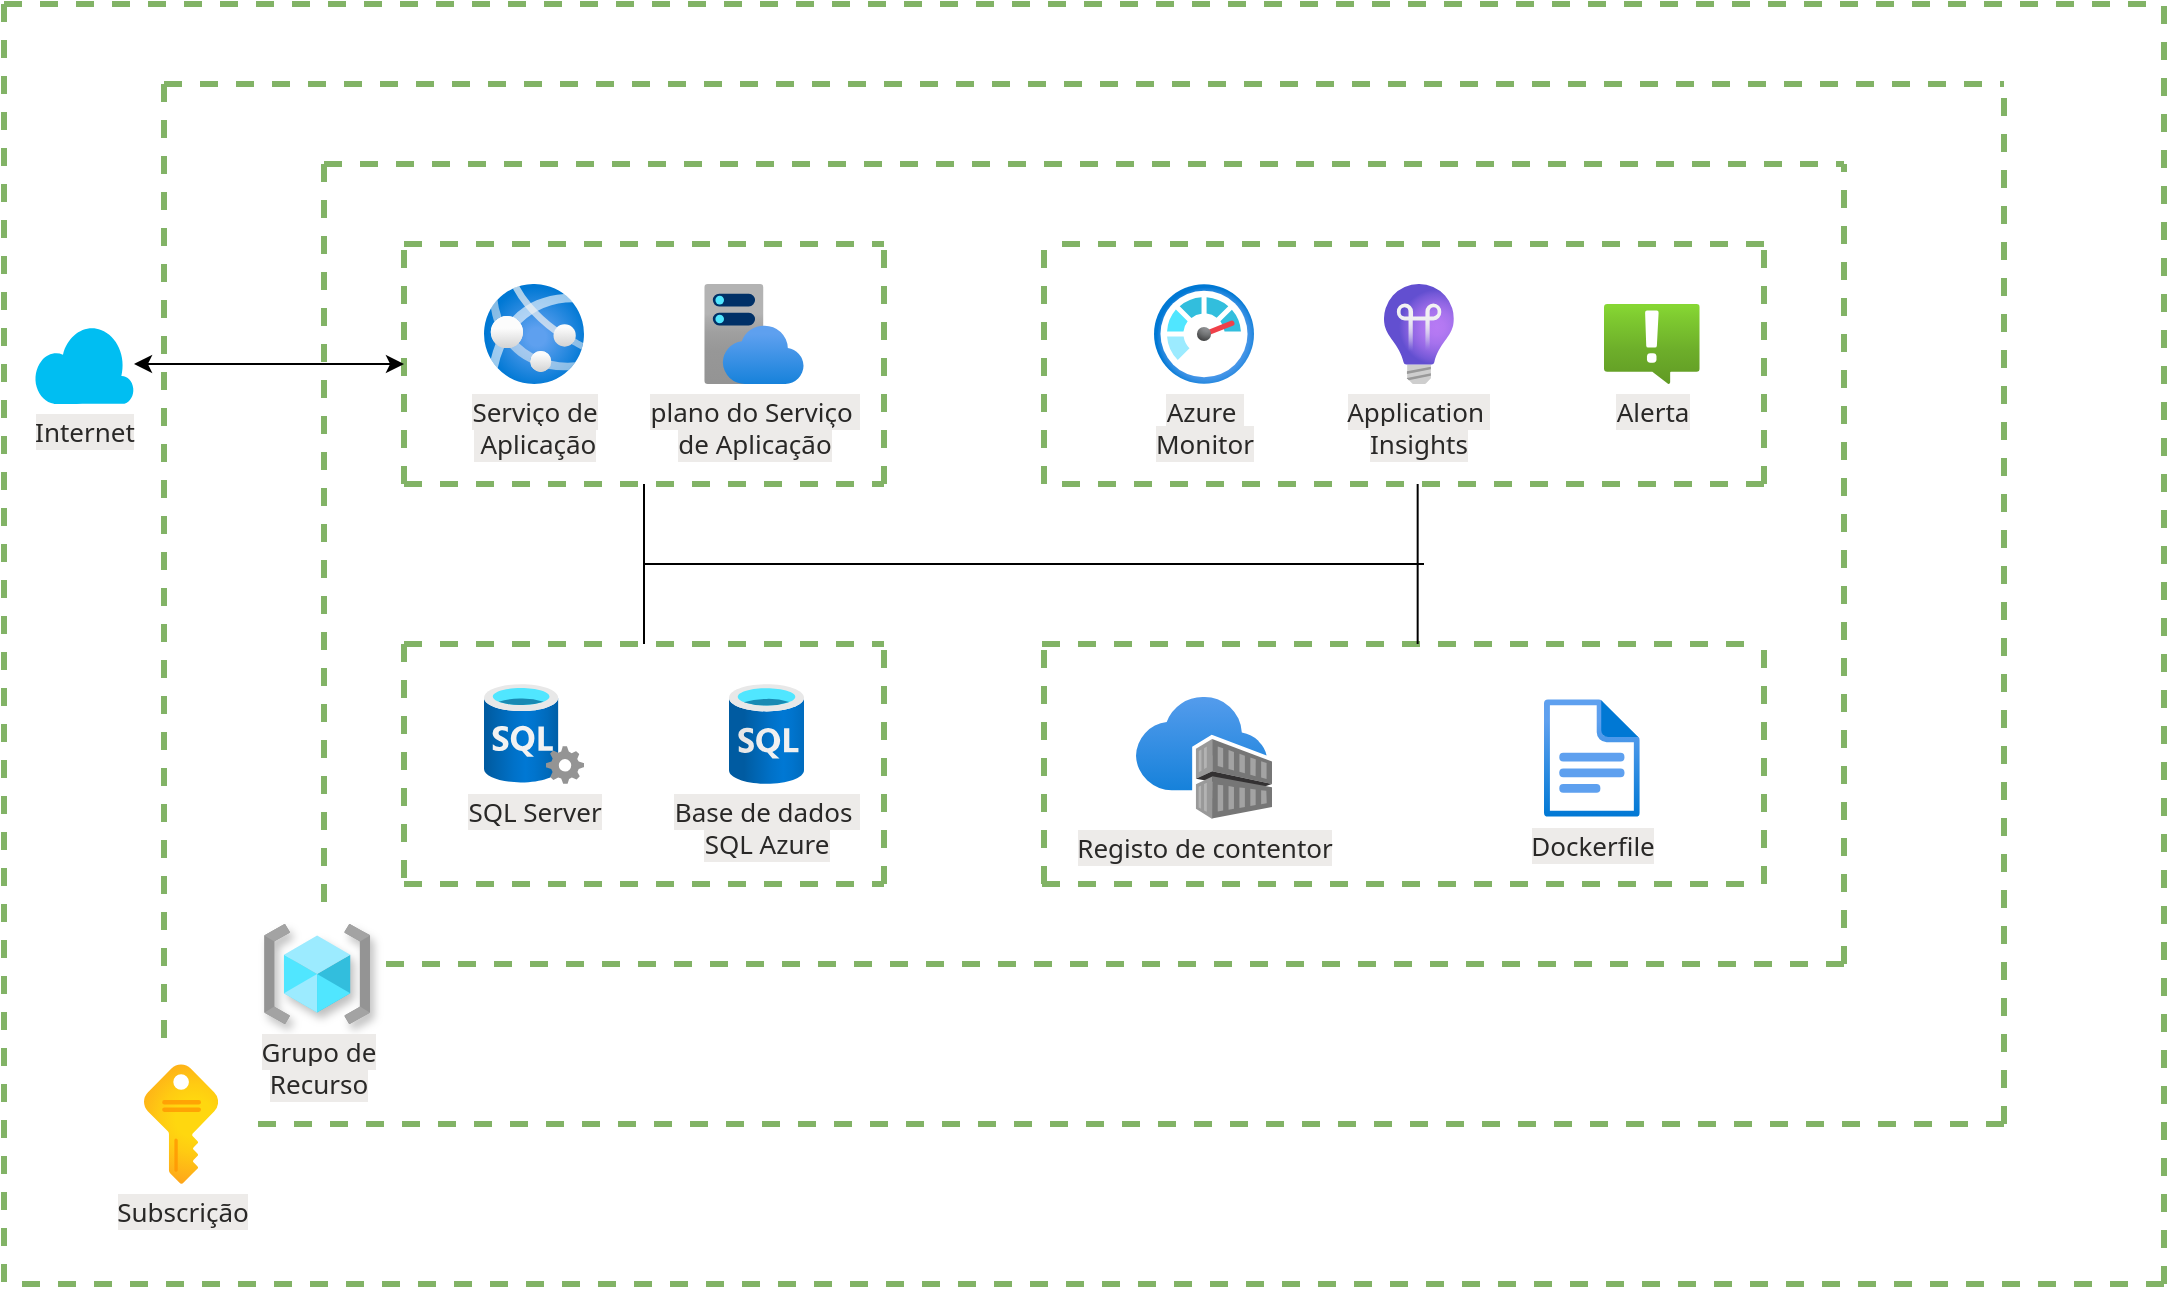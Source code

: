 <mxfile version="24.2.2" type="device">
  <diagram name="Página-1" id="qzSk43vc--1NV8WK1Lic">
    <mxGraphModel dx="1592" dy="696" grid="1" gridSize="10" guides="1" tooltips="1" connect="1" arrows="1" fold="1" page="1" pageScale="1" pageWidth="1169" pageHeight="827" math="0" shadow="0">
      <root>
        <mxCell id="0" />
        <mxCell id="1" parent="0" />
        <mxCell id="M2rXZ2QsWl9E9yFb1bAS-1" value="&lt;span style=&quot;color: rgb(41, 40, 39); font-family: az_ea_font, &amp;quot;Segoe UI&amp;quot;, az_font, system-ui, -apple-system, &amp;quot;system-ui&amp;quot;, Roboto, Oxygen, Ubuntu, Cantarell, &amp;quot;Open Sans&amp;quot;, &amp;quot;Helvetica Neue&amp;quot;, sans-serif; font-size: 13px; text-align: left; background-color: rgb(237, 235, 233);&quot;&gt;Serviço de&lt;/span&gt;&lt;div&gt;&lt;span style=&quot;color: rgb(41, 40, 39); font-family: az_ea_font, &amp;quot;Segoe UI&amp;quot;, az_font, system-ui, -apple-system, &amp;quot;system-ui&amp;quot;, Roboto, Oxygen, Ubuntu, Cantarell, &amp;quot;Open Sans&amp;quot;, &amp;quot;Helvetica Neue&amp;quot;, sans-serif; font-size: 13px; text-align: left; background-color: rgb(237, 235, 233);&quot;&gt;&amp;nbsp;Aplicação&lt;/span&gt;&lt;/div&gt;" style="image;aspect=fixed;html=1;points=[];align=center;fontSize=12;image=img/lib/azure2/app_services/App_Services.svg;" vertex="1" parent="1">
          <mxGeometry x="280" y="220" width="50" height="50" as="geometry" />
        </mxCell>
        <mxCell id="M2rXZ2QsWl9E9yFb1bAS-2" value="&lt;span style=&quot;color: rgb(41, 40, 39); font-family: az_ea_font, &amp;quot;Segoe UI&amp;quot;, az_font, system-ui, -apple-system, &amp;quot;system-ui&amp;quot;, Roboto, Oxygen, Ubuntu, Cantarell, &amp;quot;Open Sans&amp;quot;, &amp;quot;Helvetica Neue&amp;quot;, sans-serif; font-size: 13px; text-align: left; background-color: rgb(237, 235, 233);&quot;&gt;plano do Serviço&amp;nbsp;&lt;/span&gt;&lt;div&gt;&lt;span style=&quot;color: rgb(41, 40, 39); font-family: az_ea_font, &amp;quot;Segoe UI&amp;quot;, az_font, system-ui, -apple-system, &amp;quot;system-ui&amp;quot;, Roboto, Oxygen, Ubuntu, Cantarell, &amp;quot;Open Sans&amp;quot;, &amp;quot;Helvetica Neue&amp;quot;, sans-serif; font-size: 13px; text-align: left; background-color: rgb(237, 235, 233);&quot;&gt;de Aplicação&lt;/span&gt;&lt;/div&gt;" style="image;aspect=fixed;html=1;points=[];align=center;fontSize=12;image=img/lib/azure2/app_services/App_Service_Plans.svg;" vertex="1" parent="1">
          <mxGeometry x="390" y="220" width="50" height="50" as="geometry" />
        </mxCell>
        <mxCell id="M2rXZ2QsWl9E9yFb1bAS-3" value="&lt;span style=&quot;color: rgb(41, 40, 39); font-family: az_ea_font, &amp;quot;Segoe UI&amp;quot;, az_font, system-ui, -apple-system, &amp;quot;system-ui&amp;quot;, Roboto, Oxygen, Ubuntu, Cantarell, &amp;quot;Open Sans&amp;quot;, &amp;quot;Helvetica Neue&amp;quot;, sans-serif; font-size: 13px; text-align: left; background-color: rgb(237, 235, 233);&quot;&gt;Application&amp;nbsp;&lt;/span&gt;&lt;div&gt;&lt;span style=&quot;color: rgb(41, 40, 39); font-family: az_ea_font, &amp;quot;Segoe UI&amp;quot;, az_font, system-ui, -apple-system, &amp;quot;system-ui&amp;quot;, Roboto, Oxygen, Ubuntu, Cantarell, &amp;quot;Open Sans&amp;quot;, &amp;quot;Helvetica Neue&amp;quot;, sans-serif; font-size: 13px; text-align: left; background-color: rgb(237, 235, 233);&quot;&gt;Insights&lt;/span&gt;&lt;/div&gt;" style="image;aspect=fixed;html=1;points=[];align=center;fontSize=12;image=img/lib/azure2/devops/Application_Insights.svg;" vertex="1" parent="1">
          <mxGeometry x="730" y="220" width="34.92" height="50" as="geometry" />
        </mxCell>
        <mxCell id="M2rXZ2QsWl9E9yFb1bAS-4" value="&lt;span style=&quot;color: rgb(41, 40, 39); font-family: az_ea_font, &amp;quot;Segoe UI&amp;quot;, az_font, system-ui, -apple-system, &amp;quot;system-ui&amp;quot;, Roboto, Oxygen, Ubuntu, Cantarell, &amp;quot;Open Sans&amp;quot;, &amp;quot;Helvetica Neue&amp;quot;, sans-serif; font-size: 13px; text-align: left; background-color: rgb(237, 235, 233);&quot;&gt;Grupo de&lt;/span&gt;&lt;div&gt;&lt;span style=&quot;color: rgb(41, 40, 39); font-family: az_ea_font, &amp;quot;Segoe UI&amp;quot;, az_font, system-ui, -apple-system, &amp;quot;system-ui&amp;quot;, Roboto, Oxygen, Ubuntu, Cantarell, &amp;quot;Open Sans&amp;quot;, &amp;quot;Helvetica Neue&amp;quot;, sans-serif; font-size: 13px; text-align: left; background-color: rgb(237, 235, 233);&quot;&gt;Recurso&lt;/span&gt;&lt;/div&gt;" style="image;aspect=fixed;html=1;points=[];align=center;fontSize=12;image=img/lib/azure2/general/Resource_Groups.svg;shadow=1;" vertex="1" parent="1">
          <mxGeometry x="170" y="540" width="53.13" height="50" as="geometry" />
        </mxCell>
        <mxCell id="M2rXZ2QsWl9E9yFb1bAS-5" value="&lt;span style=&quot;color: rgb(41, 40, 39); font-family: az_ea_font, &amp;quot;Segoe UI&amp;quot;, az_font, system-ui, -apple-system, system-ui, Roboto, Oxygen, Ubuntu, Cantarell, &amp;quot;Open Sans&amp;quot;, &amp;quot;Helvetica Neue&amp;quot;, sans-serif; font-size: 13px; text-align: left; background-color: rgb(237, 235, 233);&quot;&gt;Subscrição&lt;/span&gt;" style="image;aspect=fixed;html=1;points=[];align=center;fontSize=12;image=img/lib/azure2/internet_of_things/Time_Series_Insights_Access_Policies.svg;" vertex="1" parent="1">
          <mxGeometry x="110" y="610" width="37.06" height="60" as="geometry" />
        </mxCell>
        <mxCell id="M2rXZ2QsWl9E9yFb1bAS-6" value="&lt;div style=&quot;text-align: left;&quot;&gt;&lt;font face=&quot;az_ea_font, Segoe UI, az_font, system-ui, -apple-system, system-ui, Roboto, Oxygen, Ubuntu, Cantarell, Open Sans, Helvetica Neue, sans-serif&quot; color=&quot;#292827&quot;&gt;&lt;span style=&quot;font-size: 13px; background-color: rgb(237, 235, 233);&quot;&gt;Alerta&lt;/span&gt;&lt;/font&gt;&lt;/div&gt;" style="image;aspect=fixed;html=1;points=[];align=center;fontSize=12;image=img/lib/azure2/management_governance/Alerts.svg;" vertex="1" parent="1">
          <mxGeometry x="840" y="230" width="47.86" height="40" as="geometry" />
        </mxCell>
        <mxCell id="M2rXZ2QsWl9E9yFb1bAS-7" value="&lt;span style=&quot;color: rgb(41, 40, 39); font-family: az_ea_font, &amp;quot;Segoe UI&amp;quot;, az_font, system-ui, -apple-system, &amp;quot;system-ui&amp;quot;, Roboto, Oxygen, Ubuntu, Cantarell, &amp;quot;Open Sans&amp;quot;, &amp;quot;Helvetica Neue&amp;quot;, sans-serif; font-size: 13px; text-align: left; background-color: rgb(237, 235, 233);&quot;&gt;Base de dados&amp;nbsp;&lt;/span&gt;&lt;div&gt;&lt;span style=&quot;color: rgb(41, 40, 39); font-family: az_ea_font, &amp;quot;Segoe UI&amp;quot;, az_font, system-ui, -apple-system, &amp;quot;system-ui&amp;quot;, Roboto, Oxygen, Ubuntu, Cantarell, &amp;quot;Open Sans&amp;quot;, &amp;quot;Helvetica Neue&amp;quot;, sans-serif; font-size: 13px; text-align: left; background-color: rgb(237, 235, 233);&quot;&gt;SQL Azure&lt;/span&gt;&lt;/div&gt;" style="image;aspect=fixed;html=1;points=[];align=center;fontSize=12;image=img/lib/azure2/databases/SQL_Database.svg;" vertex="1" parent="1">
          <mxGeometry x="402.5" y="420" width="37.5" height="50" as="geometry" />
        </mxCell>
        <mxCell id="M2rXZ2QsWl9E9yFb1bAS-8" value="&lt;span style=&quot;color: rgb(41, 40, 39); font-family: az_ea_font, &amp;quot;Segoe UI&amp;quot;, az_font, system-ui, -apple-system, &amp;quot;system-ui&amp;quot;, Roboto, Oxygen, Ubuntu, Cantarell, &amp;quot;Open Sans&amp;quot;, &amp;quot;Helvetica Neue&amp;quot;, sans-serif; font-size: 13px; text-align: left; background-color: rgb(237, 235, 233);&quot;&gt;SQL Server&lt;/span&gt;" style="image;aspect=fixed;html=1;points=[];align=center;fontSize=12;image=img/lib/azure2/databases/SQL_Server.svg;" vertex="1" parent="1">
          <mxGeometry x="280" y="420" width="50" height="50" as="geometry" />
        </mxCell>
        <mxCell id="M2rXZ2QsWl9E9yFb1bAS-9" value="&lt;span style=&quot;color: rgb(41, 40, 39); font-family: az_ea_font, &amp;quot;Segoe UI&amp;quot;, az_font, system-ui, -apple-system, &amp;quot;system-ui&amp;quot;, Roboto, Oxygen, Ubuntu, Cantarell, &amp;quot;Open Sans&amp;quot;, &amp;quot;Helvetica Neue&amp;quot;, sans-serif; font-size: 13px; text-align: left; background-color: rgb(237, 235, 233);&quot;&gt;Azure&amp;nbsp;&lt;/span&gt;&lt;div&gt;&lt;span style=&quot;color: rgb(41, 40, 39); font-family: az_ea_font, &amp;quot;Segoe UI&amp;quot;, az_font, system-ui, -apple-system, &amp;quot;system-ui&amp;quot;, Roboto, Oxygen, Ubuntu, Cantarell, &amp;quot;Open Sans&amp;quot;, &amp;quot;Helvetica Neue&amp;quot;, sans-serif; font-size: 13px; text-align: left; background-color: rgb(237, 235, 233);&quot;&gt;Monitor&lt;/span&gt;&lt;/div&gt;" style="image;aspect=fixed;html=1;points=[];align=center;fontSize=12;image=img/lib/azure2/management_governance/Monitor.svg;" vertex="1" parent="1">
          <mxGeometry x="615" y="220" width="50" height="50" as="geometry" />
        </mxCell>
        <mxCell id="M2rXZ2QsWl9E9yFb1bAS-10" value="&lt;span style=&quot;color: rgb(41, 40, 39); font-family: az_ea_font, &amp;quot;Segoe UI&amp;quot;, az_font, system-ui, -apple-system, system-ui, Roboto, Oxygen, Ubuntu, Cantarell, &amp;quot;Open Sans&amp;quot;, &amp;quot;Helvetica Neue&amp;quot;, sans-serif; font-size: 13px; text-align: left; background-color: rgb(237, 235, 233);&quot;&gt;Internet&lt;/span&gt;" style="verticalLabelPosition=bottom;html=1;verticalAlign=top;align=center;strokeColor=none;fillColor=#00BEF2;shape=mxgraph.azure.cloud;" vertex="1" parent="1">
          <mxGeometry x="55" y="240" width="50" height="40" as="geometry" />
        </mxCell>
        <mxCell id="M2rXZ2QsWl9E9yFb1bAS-11" value="" style="endArrow=none;dashed=1;html=1;strokeWidth=3;rounded=0;fillColor=#d5e8d4;strokeColor=#82b366;endSize=14;startSize=15;" edge="1" parent="1">
          <mxGeometry width="50" height="50" relative="1" as="geometry">
            <mxPoint x="240" y="200" as="sourcePoint" />
            <mxPoint x="480" y="200" as="targetPoint" />
          </mxGeometry>
        </mxCell>
        <mxCell id="M2rXZ2QsWl9E9yFb1bAS-12" value="" style="endArrow=none;dashed=1;html=1;strokeWidth=3;rounded=0;fillColor=#d5e8d4;strokeColor=#82b366;endSize=14;startSize=15;" edge="1" parent="1">
          <mxGeometry width="50" height="50" relative="1" as="geometry">
            <mxPoint x="240" y="320" as="sourcePoint" />
            <mxPoint x="480" y="320" as="targetPoint" />
          </mxGeometry>
        </mxCell>
        <mxCell id="M2rXZ2QsWl9E9yFb1bAS-13" value="" style="endArrow=none;dashed=1;html=1;strokeWidth=3;rounded=0;fillColor=#d5e8d4;strokeColor=#82b366;endSize=14;startSize=15;" edge="1" parent="1">
          <mxGeometry width="50" height="50" relative="1" as="geometry">
            <mxPoint x="480" y="320" as="sourcePoint" />
            <mxPoint x="480" y="200" as="targetPoint" />
          </mxGeometry>
        </mxCell>
        <mxCell id="M2rXZ2QsWl9E9yFb1bAS-14" value="" style="endArrow=none;dashed=1;html=1;strokeWidth=3;rounded=0;fillColor=#d5e8d4;strokeColor=#82b366;endSize=14;startSize=15;" edge="1" parent="1">
          <mxGeometry width="50" height="50" relative="1" as="geometry">
            <mxPoint x="240" y="320" as="sourcePoint" />
            <mxPoint x="240" y="200" as="targetPoint" />
          </mxGeometry>
        </mxCell>
        <mxCell id="M2rXZ2QsWl9E9yFb1bAS-15" value="" style="endArrow=none;dashed=1;html=1;strokeWidth=3;rounded=0;fillColor=#d5e8d4;strokeColor=#82b366;endSize=14;startSize=15;" edge="1" parent="1">
          <mxGeometry width="50" height="50" relative="1" as="geometry">
            <mxPoint x="240" y="400" as="sourcePoint" />
            <mxPoint x="480" y="400" as="targetPoint" />
          </mxGeometry>
        </mxCell>
        <mxCell id="M2rXZ2QsWl9E9yFb1bAS-16" value="" style="endArrow=none;dashed=1;html=1;strokeWidth=3;rounded=0;fillColor=#d5e8d4;strokeColor=#82b366;endSize=14;startSize=15;" edge="1" parent="1">
          <mxGeometry width="50" height="50" relative="1" as="geometry">
            <mxPoint x="240" y="520" as="sourcePoint" />
            <mxPoint x="480" y="520" as="targetPoint" />
          </mxGeometry>
        </mxCell>
        <mxCell id="M2rXZ2QsWl9E9yFb1bAS-17" value="" style="endArrow=none;dashed=1;html=1;strokeWidth=3;rounded=0;fillColor=#d5e8d4;strokeColor=#82b366;endSize=14;startSize=15;" edge="1" parent="1">
          <mxGeometry width="50" height="50" relative="1" as="geometry">
            <mxPoint x="480" y="520" as="sourcePoint" />
            <mxPoint x="480" y="400" as="targetPoint" />
          </mxGeometry>
        </mxCell>
        <mxCell id="M2rXZ2QsWl9E9yFb1bAS-18" value="" style="endArrow=none;dashed=1;html=1;strokeWidth=3;rounded=0;fillColor=#d5e8d4;strokeColor=#82b366;endSize=14;startSize=15;" edge="1" parent="1">
          <mxGeometry width="50" height="50" relative="1" as="geometry">
            <mxPoint x="240" y="400" as="sourcePoint" />
            <mxPoint x="240" y="520" as="targetPoint" />
          </mxGeometry>
        </mxCell>
        <mxCell id="M2rXZ2QsWl9E9yFb1bAS-19" value="" style="endArrow=none;dashed=1;html=1;strokeWidth=3;rounded=0;fillColor=#d5e8d4;strokeColor=#82b366;endSize=14;startSize=15;" edge="1" parent="1">
          <mxGeometry width="50" height="50" relative="1" as="geometry">
            <mxPoint x="560" y="320" as="sourcePoint" />
            <mxPoint x="560" y="200" as="targetPoint" />
          </mxGeometry>
        </mxCell>
        <mxCell id="M2rXZ2QsWl9E9yFb1bAS-21" value="" style="endArrow=none;dashed=1;html=1;strokeWidth=3;rounded=0;fillColor=#d5e8d4;strokeColor=#82b366;endSize=15;startSize=15;" edge="1" parent="1">
          <mxGeometry width="50" height="50" relative="1" as="geometry">
            <mxPoint x="920" y="200" as="sourcePoint" />
            <mxPoint x="560" y="200" as="targetPoint" />
          </mxGeometry>
        </mxCell>
        <mxCell id="M2rXZ2QsWl9E9yFb1bAS-22" value="" style="endArrow=none;dashed=1;html=1;strokeWidth=3;rounded=0;fillColor=#d5e8d4;strokeColor=#82b366;endSize=14;startSize=15;" edge="1" parent="1">
          <mxGeometry width="50" height="50" relative="1" as="geometry">
            <mxPoint x="920" y="320" as="sourcePoint" />
            <mxPoint x="560" y="320" as="targetPoint" />
          </mxGeometry>
        </mxCell>
        <mxCell id="M2rXZ2QsWl9E9yFb1bAS-23" value="" style="endArrow=none;dashed=1;html=1;strokeWidth=3;rounded=0;fillColor=#d5e8d4;strokeColor=#82b366;endSize=14;startSize=15;" edge="1" parent="1">
          <mxGeometry width="50" height="50" relative="1" as="geometry">
            <mxPoint x="200" y="160" as="sourcePoint" />
            <mxPoint x="960" y="160" as="targetPoint" />
          </mxGeometry>
        </mxCell>
        <mxCell id="M2rXZ2QsWl9E9yFb1bAS-24" value="" style="endArrow=none;dashed=1;html=1;strokeWidth=3;rounded=0;fillColor=#d5e8d4;strokeColor=#82b366;endSize=14;startSize=15;" edge="1" parent="1">
          <mxGeometry width="50" height="50" relative="1" as="geometry">
            <mxPoint x="200" y="160" as="sourcePoint" />
            <mxPoint x="200" y="530" as="targetPoint" />
          </mxGeometry>
        </mxCell>
        <mxCell id="M2rXZ2QsWl9E9yFb1bAS-25" value="" style="endArrow=none;dashed=1;html=1;strokeWidth=3;rounded=0;fillColor=#d5e8d4;strokeColor=#82b366;endSize=14;startSize=15;" edge="1" parent="1">
          <mxGeometry width="50" height="50" relative="1" as="geometry">
            <mxPoint x="960" y="560" as="sourcePoint" />
            <mxPoint x="230" y="560" as="targetPoint" />
          </mxGeometry>
        </mxCell>
        <mxCell id="M2rXZ2QsWl9E9yFb1bAS-26" value="" style="endArrow=none;dashed=1;html=1;strokeWidth=3;rounded=0;fillColor=#d5e8d4;strokeColor=#82b366;endSize=14;startSize=15;" edge="1" parent="1">
          <mxGeometry width="50" height="50" relative="1" as="geometry">
            <mxPoint x="960" y="560" as="sourcePoint" />
            <mxPoint x="960" y="160" as="targetPoint" />
          </mxGeometry>
        </mxCell>
        <mxCell id="M2rXZ2QsWl9E9yFb1bAS-27" value="" style="endArrow=none;dashed=1;html=1;strokeWidth=3;rounded=0;fillColor=#d5e8d4;strokeColor=#82b366;endSize=14;startSize=15;" edge="1" parent="1">
          <mxGeometry width="50" height="50" relative="1" as="geometry">
            <mxPoint x="120" y="120" as="sourcePoint" />
            <mxPoint x="120" y="600" as="targetPoint" />
          </mxGeometry>
        </mxCell>
        <mxCell id="M2rXZ2QsWl9E9yFb1bAS-28" value="" style="endArrow=none;dashed=1;html=1;strokeWidth=3;rounded=0;fillColor=#d5e8d4;strokeColor=#82b366;endSize=14;startSize=15;" edge="1" parent="1">
          <mxGeometry width="50" height="50" relative="1" as="geometry">
            <mxPoint x="1040" y="640" as="sourcePoint" />
            <mxPoint x="160" y="640" as="targetPoint" />
          </mxGeometry>
        </mxCell>
        <mxCell id="M2rXZ2QsWl9E9yFb1bAS-29" value="" style="endArrow=none;dashed=1;html=1;strokeWidth=3;rounded=0;fillColor=#d5e8d4;strokeColor=#82b366;endSize=14;startSize=15;" edge="1" parent="1">
          <mxGeometry width="50" height="50" relative="1" as="geometry">
            <mxPoint x="1040" y="640" as="sourcePoint" />
            <mxPoint x="1040" y="120" as="targetPoint" />
          </mxGeometry>
        </mxCell>
        <mxCell id="M2rXZ2QsWl9E9yFb1bAS-30" value="" style="endArrow=none;dashed=1;html=1;strokeWidth=3;rounded=0;fillColor=#d5e8d4;strokeColor=#82b366;endSize=14;startSize=15;" edge="1" parent="1">
          <mxGeometry width="50" height="50" relative="1" as="geometry">
            <mxPoint x="120" y="120" as="sourcePoint" />
            <mxPoint x="1040" y="120" as="targetPoint" />
          </mxGeometry>
        </mxCell>
        <mxCell id="M2rXZ2QsWl9E9yFb1bAS-31" value="" style="endArrow=none;html=1;rounded=0;" edge="1" parent="1">
          <mxGeometry width="50" height="50" relative="1" as="geometry">
            <mxPoint x="360" y="400" as="sourcePoint" />
            <mxPoint x="360" y="320" as="targetPoint" />
          </mxGeometry>
        </mxCell>
        <mxCell id="M2rXZ2QsWl9E9yFb1bAS-32" value="" style="endArrow=none;html=1;rounded=0;" edge="1" parent="1">
          <mxGeometry width="50" height="50" relative="1" as="geometry">
            <mxPoint x="360" y="360" as="sourcePoint" />
            <mxPoint x="750" y="360" as="targetPoint" />
          </mxGeometry>
        </mxCell>
        <mxCell id="M2rXZ2QsWl9E9yFb1bAS-33" value="" style="endArrow=classic;startArrow=classic;html=1;rounded=0;" edge="1" parent="1" source="M2rXZ2QsWl9E9yFb1bAS-10">
          <mxGeometry width="50" height="50" relative="1" as="geometry">
            <mxPoint x="230" y="390" as="sourcePoint" />
            <mxPoint x="240" y="260" as="targetPoint" />
          </mxGeometry>
        </mxCell>
        <mxCell id="M2rXZ2QsWl9E9yFb1bAS-34" value="" style="endArrow=none;dashed=1;html=1;strokeWidth=3;rounded=0;fillColor=#d5e8d4;strokeColor=#82b366;endSize=14;startSize=15;" edge="1" parent="1">
          <mxGeometry width="50" height="50" relative="1" as="geometry">
            <mxPoint x="40" y="80" as="sourcePoint" />
            <mxPoint x="1120" y="80" as="targetPoint" />
          </mxGeometry>
        </mxCell>
        <mxCell id="M2rXZ2QsWl9E9yFb1bAS-35" value="" style="endArrow=none;dashed=1;html=1;strokeWidth=3;rounded=0;fillColor=#d5e8d4;strokeColor=#82b366;endSize=14;startSize=15;" edge="1" parent="1">
          <mxGeometry width="50" height="50" relative="1" as="geometry">
            <mxPoint x="1120" y="720" as="sourcePoint" />
            <mxPoint x="1120" y="80" as="targetPoint" />
          </mxGeometry>
        </mxCell>
        <mxCell id="M2rXZ2QsWl9E9yFb1bAS-36" value="" style="endArrow=none;dashed=1;html=1;strokeWidth=3;rounded=0;fillColor=#d5e8d4;strokeColor=#82b366;endSize=14;startSize=15;" edge="1" parent="1">
          <mxGeometry width="50" height="50" relative="1" as="geometry">
            <mxPoint x="1120" y="720" as="sourcePoint" />
            <mxPoint x="40" y="720" as="targetPoint" />
          </mxGeometry>
        </mxCell>
        <mxCell id="M2rXZ2QsWl9E9yFb1bAS-37" value="" style="endArrow=none;dashed=1;html=1;strokeWidth=3;rounded=0;fillColor=#d5e8d4;strokeColor=#82b366;endSize=14;startSize=15;" edge="1" parent="1">
          <mxGeometry width="50" height="50" relative="1" as="geometry">
            <mxPoint x="40" y="80" as="sourcePoint" />
            <mxPoint x="40" y="720" as="targetPoint" />
          </mxGeometry>
        </mxCell>
        <mxCell id="M2rXZ2QsWl9E9yFb1bAS-40" value="" style="endArrow=none;dashed=1;html=1;strokeWidth=3;rounded=0;fillColor=#d5e8d4;strokeColor=#82b366;endSize=14;startSize=15;" edge="1" parent="1">
          <mxGeometry width="50" height="50" relative="1" as="geometry">
            <mxPoint x="920" y="320" as="sourcePoint" />
            <mxPoint x="920" y="200" as="targetPoint" />
          </mxGeometry>
        </mxCell>
        <mxCell id="M2rXZ2QsWl9E9yFb1bAS-41" value="" style="endArrow=none;dashed=1;html=1;strokeWidth=3;rounded=0;fillColor=#d5e8d4;strokeColor=#82b366;endSize=14;startSize=15;" edge="1" parent="1">
          <mxGeometry width="50" height="50" relative="1" as="geometry">
            <mxPoint x="910" y="400" as="sourcePoint" />
            <mxPoint x="550" y="400" as="targetPoint" />
          </mxGeometry>
        </mxCell>
        <mxCell id="M2rXZ2QsWl9E9yFb1bAS-42" value="" style="endArrow=none;dashed=1;html=1;strokeWidth=3;rounded=0;fillColor=#d5e8d4;strokeColor=#82b366;endSize=14;startSize=15;" edge="1" parent="1">
          <mxGeometry width="50" height="50" relative="1" as="geometry">
            <mxPoint x="910" y="520" as="sourcePoint" />
            <mxPoint x="550" y="520" as="targetPoint" />
          </mxGeometry>
        </mxCell>
        <mxCell id="M2rXZ2QsWl9E9yFb1bAS-43" value="" style="endArrow=none;dashed=1;html=1;strokeWidth=3;rounded=0;fillColor=#d5e8d4;strokeColor=#82b366;endSize=14;startSize=15;" edge="1" parent="1">
          <mxGeometry width="50" height="50" relative="1" as="geometry">
            <mxPoint x="920" y="520" as="sourcePoint" />
            <mxPoint x="920" y="400" as="targetPoint" />
          </mxGeometry>
        </mxCell>
        <mxCell id="M2rXZ2QsWl9E9yFb1bAS-44" value="" style="endArrow=none;dashed=1;html=1;strokeWidth=3;rounded=0;fillColor=#d5e8d4;strokeColor=#82b366;endSize=14;startSize=15;" edge="1" parent="1">
          <mxGeometry width="50" height="50" relative="1" as="geometry">
            <mxPoint x="560" y="520" as="sourcePoint" />
            <mxPoint x="560" y="400" as="targetPoint" />
          </mxGeometry>
        </mxCell>
        <mxCell id="M2rXZ2QsWl9E9yFb1bAS-45" value="" style="endArrow=none;html=1;rounded=0;" edge="1" parent="1">
          <mxGeometry width="50" height="50" relative="1" as="geometry">
            <mxPoint x="746.83" y="400" as="sourcePoint" />
            <mxPoint x="746.83" y="320" as="targetPoint" />
          </mxGeometry>
        </mxCell>
        <mxCell id="M2rXZ2QsWl9E9yFb1bAS-46" value="&lt;span style=&quot;color: rgb(41, 40, 39); font-family: az_ea_font, &amp;quot;Segoe UI&amp;quot;, az_font, system-ui, -apple-system, &amp;quot;system-ui&amp;quot;, Roboto, Oxygen, Ubuntu, Cantarell, &amp;quot;Open Sans&amp;quot;, &amp;quot;Helvetica Neue&amp;quot;, sans-serif; font-size: 13px; text-align: left; background-color: rgb(237, 235, 233);&quot;&gt;Registo de contentor&lt;/span&gt;" style="image;aspect=fixed;html=1;points=[];align=center;fontSize=12;image=img/lib/azure2/containers/Container_Registries.svg;" vertex="1" parent="1">
          <mxGeometry x="606" y="426.5" width="68" height="61" as="geometry" />
        </mxCell>
        <mxCell id="M2rXZ2QsWl9E9yFb1bAS-49" value="&lt;div style=&quot;text-align: left;&quot;&gt;&lt;font face=&quot;az_ea_font, Segoe UI, az_font, system-ui, -apple-system, system-ui, Roboto, Oxygen, Ubuntu, Cantarell, Open Sans, Helvetica Neue, sans-serif&quot; color=&quot;#292827&quot;&gt;&lt;span style=&quot;font-size: 13px; background-color: rgb(237, 235, 233);&quot;&gt;Dockerfile&lt;/span&gt;&lt;/font&gt;&lt;/div&gt;" style="image;aspect=fixed;html=1;points=[];align=center;fontSize=12;image=img/lib/azure2/general/File.svg;" vertex="1" parent="1">
          <mxGeometry x="810" y="427.5" width="47.88" height="59" as="geometry" />
        </mxCell>
      </root>
    </mxGraphModel>
  </diagram>
</mxfile>
